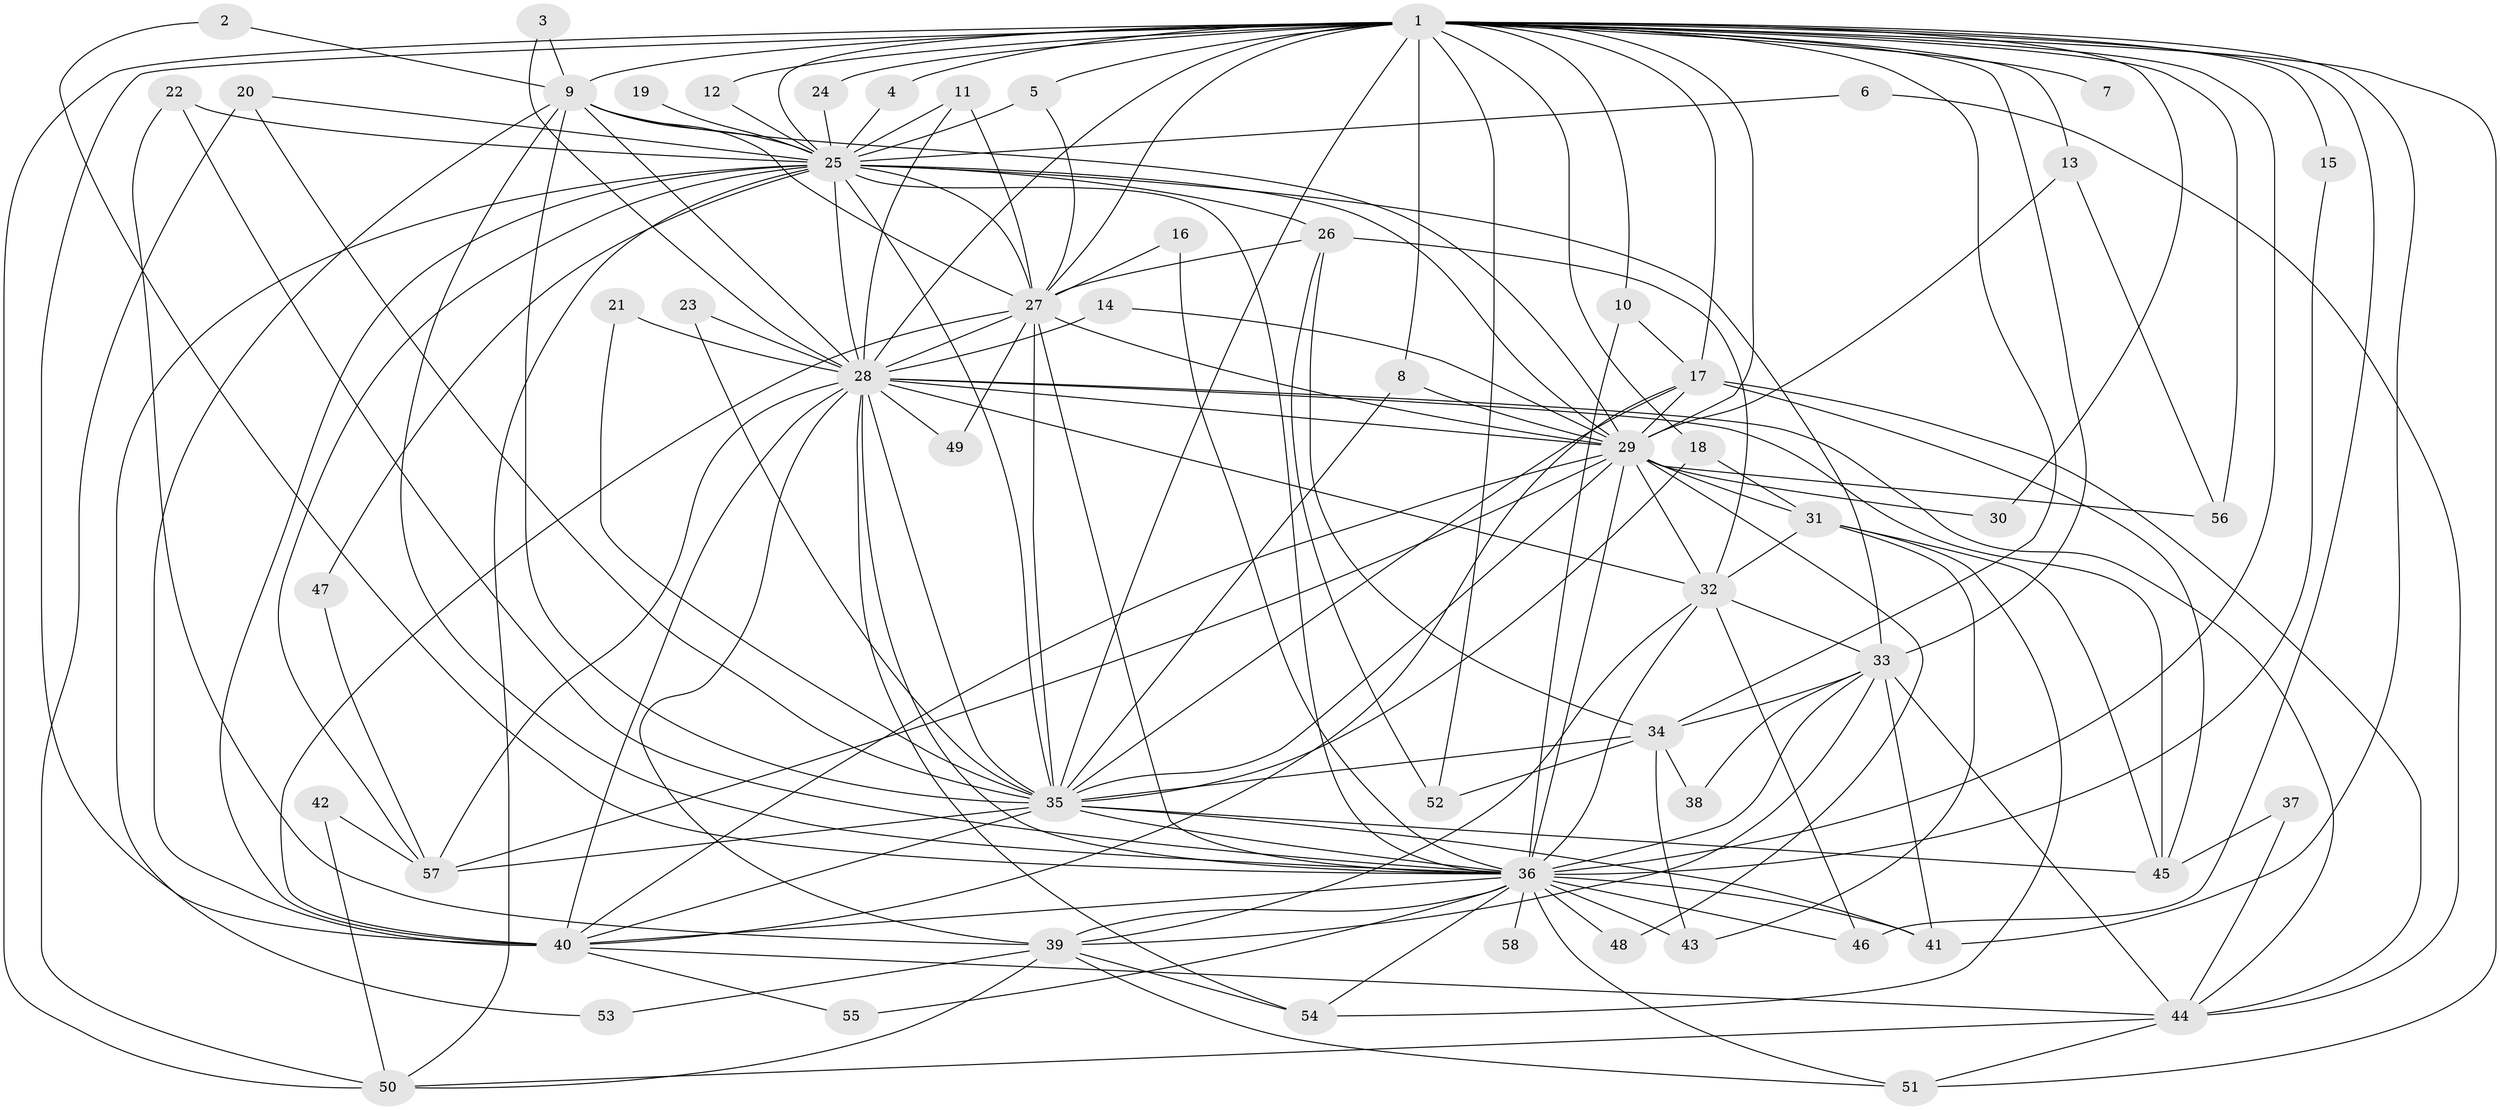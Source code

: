 // original degree distribution, {27: 0.02608695652173913, 20: 0.008695652173913044, 22: 0.008695652173913044, 26: 0.008695652173913044, 21: 0.008695652173913044, 15: 0.008695652173913044, 13: 0.008695652173913044, 17: 0.008695652173913044, 8: 0.02608695652173913, 4: 0.06956521739130435, 7: 0.008695652173913044, 2: 0.5565217391304348, 3: 0.19130434782608696, 5: 0.034782608695652174, 6: 0.02608695652173913}
// Generated by graph-tools (version 1.1) at 2025/25/03/09/25 03:25:36]
// undirected, 58 vertices, 166 edges
graph export_dot {
graph [start="1"]
  node [color=gray90,style=filled];
  1;
  2;
  3;
  4;
  5;
  6;
  7;
  8;
  9;
  10;
  11;
  12;
  13;
  14;
  15;
  16;
  17;
  18;
  19;
  20;
  21;
  22;
  23;
  24;
  25;
  26;
  27;
  28;
  29;
  30;
  31;
  32;
  33;
  34;
  35;
  36;
  37;
  38;
  39;
  40;
  41;
  42;
  43;
  44;
  45;
  46;
  47;
  48;
  49;
  50;
  51;
  52;
  53;
  54;
  55;
  56;
  57;
  58;
  1 -- 4 [weight=1.0];
  1 -- 5 [weight=2.0];
  1 -- 7 [weight=1.0];
  1 -- 8 [weight=1.0];
  1 -- 9 [weight=2.0];
  1 -- 10 [weight=1.0];
  1 -- 12 [weight=1.0];
  1 -- 13 [weight=2.0];
  1 -- 15 [weight=1.0];
  1 -- 17 [weight=1.0];
  1 -- 18 [weight=1.0];
  1 -- 24 [weight=1.0];
  1 -- 25 [weight=3.0];
  1 -- 27 [weight=2.0];
  1 -- 28 [weight=4.0];
  1 -- 29 [weight=2.0];
  1 -- 30 [weight=1.0];
  1 -- 33 [weight=1.0];
  1 -- 34 [weight=2.0];
  1 -- 35 [weight=2.0];
  1 -- 36 [weight=2.0];
  1 -- 40 [weight=2.0];
  1 -- 41 [weight=1.0];
  1 -- 46 [weight=1.0];
  1 -- 50 [weight=1.0];
  1 -- 51 [weight=1.0];
  1 -- 52 [weight=1.0];
  1 -- 56 [weight=2.0];
  2 -- 9 [weight=1.0];
  2 -- 36 [weight=1.0];
  3 -- 9 [weight=1.0];
  3 -- 28 [weight=1.0];
  4 -- 25 [weight=1.0];
  5 -- 25 [weight=1.0];
  5 -- 27 [weight=1.0];
  6 -- 25 [weight=1.0];
  6 -- 44 [weight=1.0];
  8 -- 29 [weight=1.0];
  8 -- 35 [weight=1.0];
  9 -- 25 [weight=1.0];
  9 -- 27 [weight=1.0];
  9 -- 28 [weight=2.0];
  9 -- 29 [weight=1.0];
  9 -- 35 [weight=1.0];
  9 -- 36 [weight=1.0];
  9 -- 40 [weight=2.0];
  10 -- 17 [weight=1.0];
  10 -- 36 [weight=1.0];
  11 -- 25 [weight=1.0];
  11 -- 27 [weight=1.0];
  11 -- 28 [weight=1.0];
  12 -- 25 [weight=1.0];
  13 -- 29 [weight=1.0];
  13 -- 56 [weight=1.0];
  14 -- 28 [weight=1.0];
  14 -- 29 [weight=1.0];
  15 -- 36 [weight=1.0];
  16 -- 27 [weight=1.0];
  16 -- 36 [weight=1.0];
  17 -- 29 [weight=1.0];
  17 -- 35 [weight=1.0];
  17 -- 40 [weight=1.0];
  17 -- 44 [weight=1.0];
  17 -- 45 [weight=1.0];
  18 -- 31 [weight=1.0];
  18 -- 35 [weight=1.0];
  19 -- 25 [weight=1.0];
  20 -- 25 [weight=1.0];
  20 -- 35 [weight=1.0];
  20 -- 50 [weight=1.0];
  21 -- 28 [weight=1.0];
  21 -- 35 [weight=1.0];
  22 -- 25 [weight=1.0];
  22 -- 36 [weight=1.0];
  22 -- 39 [weight=1.0];
  23 -- 28 [weight=1.0];
  23 -- 35 [weight=1.0];
  24 -- 25 [weight=1.0];
  25 -- 26 [weight=1.0];
  25 -- 27 [weight=1.0];
  25 -- 28 [weight=1.0];
  25 -- 29 [weight=2.0];
  25 -- 33 [weight=1.0];
  25 -- 35 [weight=1.0];
  25 -- 36 [weight=2.0];
  25 -- 40 [weight=1.0];
  25 -- 47 [weight=1.0];
  25 -- 50 [weight=1.0];
  25 -- 53 [weight=1.0];
  25 -- 57 [weight=1.0];
  26 -- 27 [weight=1.0];
  26 -- 32 [weight=1.0];
  26 -- 34 [weight=1.0];
  26 -- 52 [weight=1.0];
  27 -- 28 [weight=2.0];
  27 -- 29 [weight=3.0];
  27 -- 35 [weight=1.0];
  27 -- 36 [weight=1.0];
  27 -- 40 [weight=1.0];
  27 -- 49 [weight=1.0];
  28 -- 29 [weight=1.0];
  28 -- 32 [weight=1.0];
  28 -- 35 [weight=1.0];
  28 -- 36 [weight=1.0];
  28 -- 39 [weight=1.0];
  28 -- 40 [weight=2.0];
  28 -- 44 [weight=1.0];
  28 -- 45 [weight=1.0];
  28 -- 49 [weight=1.0];
  28 -- 54 [weight=1.0];
  28 -- 57 [weight=1.0];
  29 -- 30 [weight=1.0];
  29 -- 31 [weight=1.0];
  29 -- 32 [weight=1.0];
  29 -- 35 [weight=1.0];
  29 -- 36 [weight=1.0];
  29 -- 40 [weight=2.0];
  29 -- 48 [weight=1.0];
  29 -- 56 [weight=1.0];
  29 -- 57 [weight=1.0];
  31 -- 32 [weight=1.0];
  31 -- 43 [weight=1.0];
  31 -- 45 [weight=1.0];
  31 -- 54 [weight=1.0];
  32 -- 33 [weight=1.0];
  32 -- 36 [weight=1.0];
  32 -- 39 [weight=1.0];
  32 -- 46 [weight=1.0];
  33 -- 34 [weight=1.0];
  33 -- 36 [weight=1.0];
  33 -- 38 [weight=1.0];
  33 -- 39 [weight=1.0];
  33 -- 41 [weight=1.0];
  33 -- 44 [weight=1.0];
  34 -- 35 [weight=2.0];
  34 -- 38 [weight=1.0];
  34 -- 43 [weight=1.0];
  34 -- 52 [weight=1.0];
  35 -- 36 [weight=1.0];
  35 -- 40 [weight=1.0];
  35 -- 41 [weight=1.0];
  35 -- 45 [weight=1.0];
  35 -- 57 [weight=1.0];
  36 -- 39 [weight=1.0];
  36 -- 40 [weight=1.0];
  36 -- 41 [weight=1.0];
  36 -- 43 [weight=1.0];
  36 -- 46 [weight=1.0];
  36 -- 48 [weight=1.0];
  36 -- 51 [weight=1.0];
  36 -- 54 [weight=1.0];
  36 -- 55 [weight=1.0];
  36 -- 58 [weight=1.0];
  37 -- 44 [weight=1.0];
  37 -- 45 [weight=1.0];
  39 -- 50 [weight=1.0];
  39 -- 51 [weight=1.0];
  39 -- 53 [weight=1.0];
  39 -- 54 [weight=1.0];
  40 -- 44 [weight=1.0];
  40 -- 55 [weight=1.0];
  42 -- 50 [weight=1.0];
  42 -- 57 [weight=1.0];
  44 -- 50 [weight=1.0];
  44 -- 51 [weight=1.0];
  47 -- 57 [weight=1.0];
}
